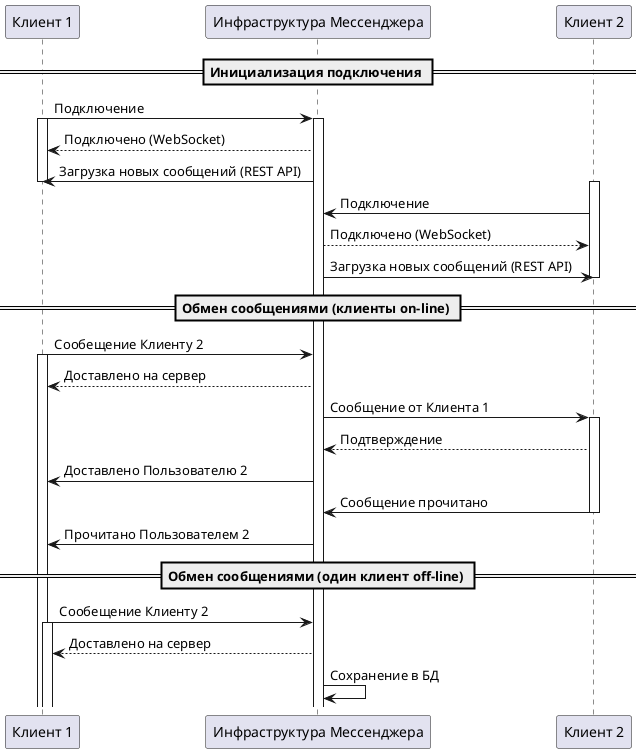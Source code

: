 @startuml sequence

== Инициализация подключения ==

"Клиент 1"-> "Инфраструктура Мессенджера": Подключение
activate "Инфраструктура Мессенджера"
activate "Клиент 1"
"Инфраструктура Мессенджера" --> "Клиент 1": Подключено (WebSocket)
"Инфраструктура Мессенджера" -> "Клиент 1": Загрузка новых сообщений (REST API)
deactivate "Клиент 1"

activate "Клиент 2"
"Клиент 2" -> "Инфраструктура Мессенджера": Подключение
"Инфраструктура Мессенджера" --> "Клиент 2": Подключено (WebSocket)
"Инфраструктура Мессенджера" -> "Клиент 2": Загрузка новых сообщений (REST API)
deactivate "Клиент 2"

== Обмен сообщениями (клиенты on-line) ==

"Клиент 1"-> "Инфраструктура Мессенджера": Сообещение Клиенту 2
activate "Клиент 1"

"Инфраструктура Мессенджера" --> "Клиент 1": Доставлено на сервер

"Инфраструктура Мессенджера" -> "Клиент 2": Сообщение от Клиента 1
activate "Клиент 2"

"Клиент 2" --> "Инфраструктура Мессенджера": Подтверждение

"Инфраструктура Мессенджера" -> "Клиент 1": Доставлено Пользователю 2

"Клиент 2" -> "Инфраструктура Мессенджера": Сообщение прочитано
deactivate "Клиент 2"

"Инфраструктура Мессенджера" -> "Клиент 1": Прочитано Пользователем 2

== Обмен сообщениями (один клиент off-line) ==

"Клиент 1"-> "Инфраструктура Мессенджера": Сообещение Клиенту 2
activate "Клиент 1"

"Инфраструктура Мессенджера" --> "Клиент 1": Доставлено на сервер

"Инфраструктура Мессенджера" -> "Инфраструктура Мессенджера": Сохранение в БД


@enduml
